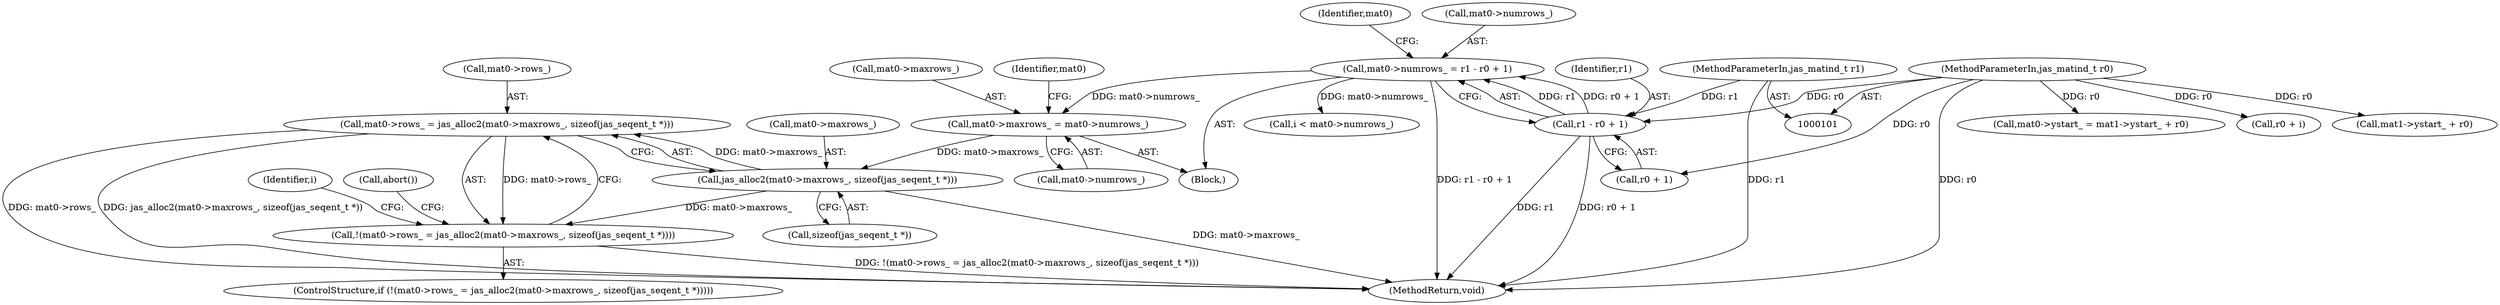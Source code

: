 digraph "0_jasper_d42b2388f7f8e0332c846675133acea151fc557a_17@pointer" {
"1000183" [label="(Call,mat0->rows_ = jas_alloc2(mat0->maxrows_, sizeof(jas_seqent_t *)))"];
"1000187" [label="(Call,jas_alloc2(mat0->maxrows_, sizeof(jas_seqent_t *)))"];
"1000174" [label="(Call,mat0->maxrows_ = mat0->numrows_)"];
"1000156" [label="(Call,mat0->numrows_ = r1 - r0 + 1)"];
"1000160" [label="(Call,r1 - r0 + 1)"];
"1000106" [label="(MethodParameterIn,jas_matind_t r1)"];
"1000104" [label="(MethodParameterIn,jas_matind_t r0)"];
"1000182" [label="(Call,!(mat0->rows_ = jas_alloc2(mat0->maxrows_, sizeof(jas_seqent_t *))))"];
"1000167" [label="(Identifier,mat0)"];
"1000183" [label="(Call,mat0->rows_ = jas_alloc2(mat0->maxrows_, sizeof(jas_seqent_t *)))"];
"1000104" [label="(MethodParameterIn,jas_matind_t r0)"];
"1000175" [label="(Call,mat0->maxrows_)"];
"1000191" [label="(Call,sizeof(jas_seqent_t *))"];
"1000156" [label="(Call,mat0->numrows_ = r1 - r0 + 1)"];
"1000174" [label="(Call,mat0->maxrows_ = mat0->numrows_)"];
"1000106" [label="(MethodParameterIn,jas_matind_t r1)"];
"1000262" [label="(MethodReturn,void)"];
"1000194" [label="(Call,abort())"];
"1000162" [label="(Call,r0 + 1)"];
"1000231" [label="(Call,mat0->ystart_ = mat1->ystart_ + r0)"];
"1000160" [label="(Call,r1 - r0 + 1)"];
"1000181" [label="(ControlStructure,if (!(mat0->rows_ = jas_alloc2(mat0->maxrows_, sizeof(jas_seqent_t *)))))"];
"1000188" [label="(Call,mat0->maxrows_)"];
"1000187" [label="(Call,jas_alloc2(mat0->maxrows_, sizeof(jas_seqent_t *)))"];
"1000185" [label="(Identifier,mat0)"];
"1000157" [label="(Call,mat0->numrows_)"];
"1000218" [label="(Call,r0 + i)"];
"1000178" [label="(Call,mat0->numrows_)"];
"1000108" [label="(Block,)"];
"1000161" [label="(Identifier,r1)"];
"1000199" [label="(Call,i < mat0->numrows_)"];
"1000197" [label="(Identifier,i)"];
"1000182" [label="(Call,!(mat0->rows_ = jas_alloc2(mat0->maxrows_, sizeof(jas_seqent_t *))))"];
"1000235" [label="(Call,mat1->ystart_ + r0)"];
"1000184" [label="(Call,mat0->rows_)"];
"1000183" -> "1000182"  [label="AST: "];
"1000183" -> "1000187"  [label="CFG: "];
"1000184" -> "1000183"  [label="AST: "];
"1000187" -> "1000183"  [label="AST: "];
"1000182" -> "1000183"  [label="CFG: "];
"1000183" -> "1000262"  [label="DDG: jas_alloc2(mat0->maxrows_, sizeof(jas_seqent_t *))"];
"1000183" -> "1000262"  [label="DDG: mat0->rows_"];
"1000183" -> "1000182"  [label="DDG: mat0->rows_"];
"1000187" -> "1000183"  [label="DDG: mat0->maxrows_"];
"1000187" -> "1000191"  [label="CFG: "];
"1000188" -> "1000187"  [label="AST: "];
"1000191" -> "1000187"  [label="AST: "];
"1000187" -> "1000262"  [label="DDG: mat0->maxrows_"];
"1000187" -> "1000182"  [label="DDG: mat0->maxrows_"];
"1000174" -> "1000187"  [label="DDG: mat0->maxrows_"];
"1000174" -> "1000108"  [label="AST: "];
"1000174" -> "1000178"  [label="CFG: "];
"1000175" -> "1000174"  [label="AST: "];
"1000178" -> "1000174"  [label="AST: "];
"1000185" -> "1000174"  [label="CFG: "];
"1000156" -> "1000174"  [label="DDG: mat0->numrows_"];
"1000156" -> "1000108"  [label="AST: "];
"1000156" -> "1000160"  [label="CFG: "];
"1000157" -> "1000156"  [label="AST: "];
"1000160" -> "1000156"  [label="AST: "];
"1000167" -> "1000156"  [label="CFG: "];
"1000156" -> "1000262"  [label="DDG: r1 - r0 + 1"];
"1000160" -> "1000156"  [label="DDG: r1"];
"1000160" -> "1000156"  [label="DDG: r0 + 1"];
"1000156" -> "1000199"  [label="DDG: mat0->numrows_"];
"1000160" -> "1000162"  [label="CFG: "];
"1000161" -> "1000160"  [label="AST: "];
"1000162" -> "1000160"  [label="AST: "];
"1000160" -> "1000262"  [label="DDG: r0 + 1"];
"1000160" -> "1000262"  [label="DDG: r1"];
"1000106" -> "1000160"  [label="DDG: r1"];
"1000104" -> "1000160"  [label="DDG: r0"];
"1000106" -> "1000101"  [label="AST: "];
"1000106" -> "1000262"  [label="DDG: r1"];
"1000104" -> "1000101"  [label="AST: "];
"1000104" -> "1000262"  [label="DDG: r0"];
"1000104" -> "1000162"  [label="DDG: r0"];
"1000104" -> "1000218"  [label="DDG: r0"];
"1000104" -> "1000231"  [label="DDG: r0"];
"1000104" -> "1000235"  [label="DDG: r0"];
"1000182" -> "1000181"  [label="AST: "];
"1000194" -> "1000182"  [label="CFG: "];
"1000197" -> "1000182"  [label="CFG: "];
"1000182" -> "1000262"  [label="DDG: !(mat0->rows_ = jas_alloc2(mat0->maxrows_, sizeof(jas_seqent_t *)))"];
}
